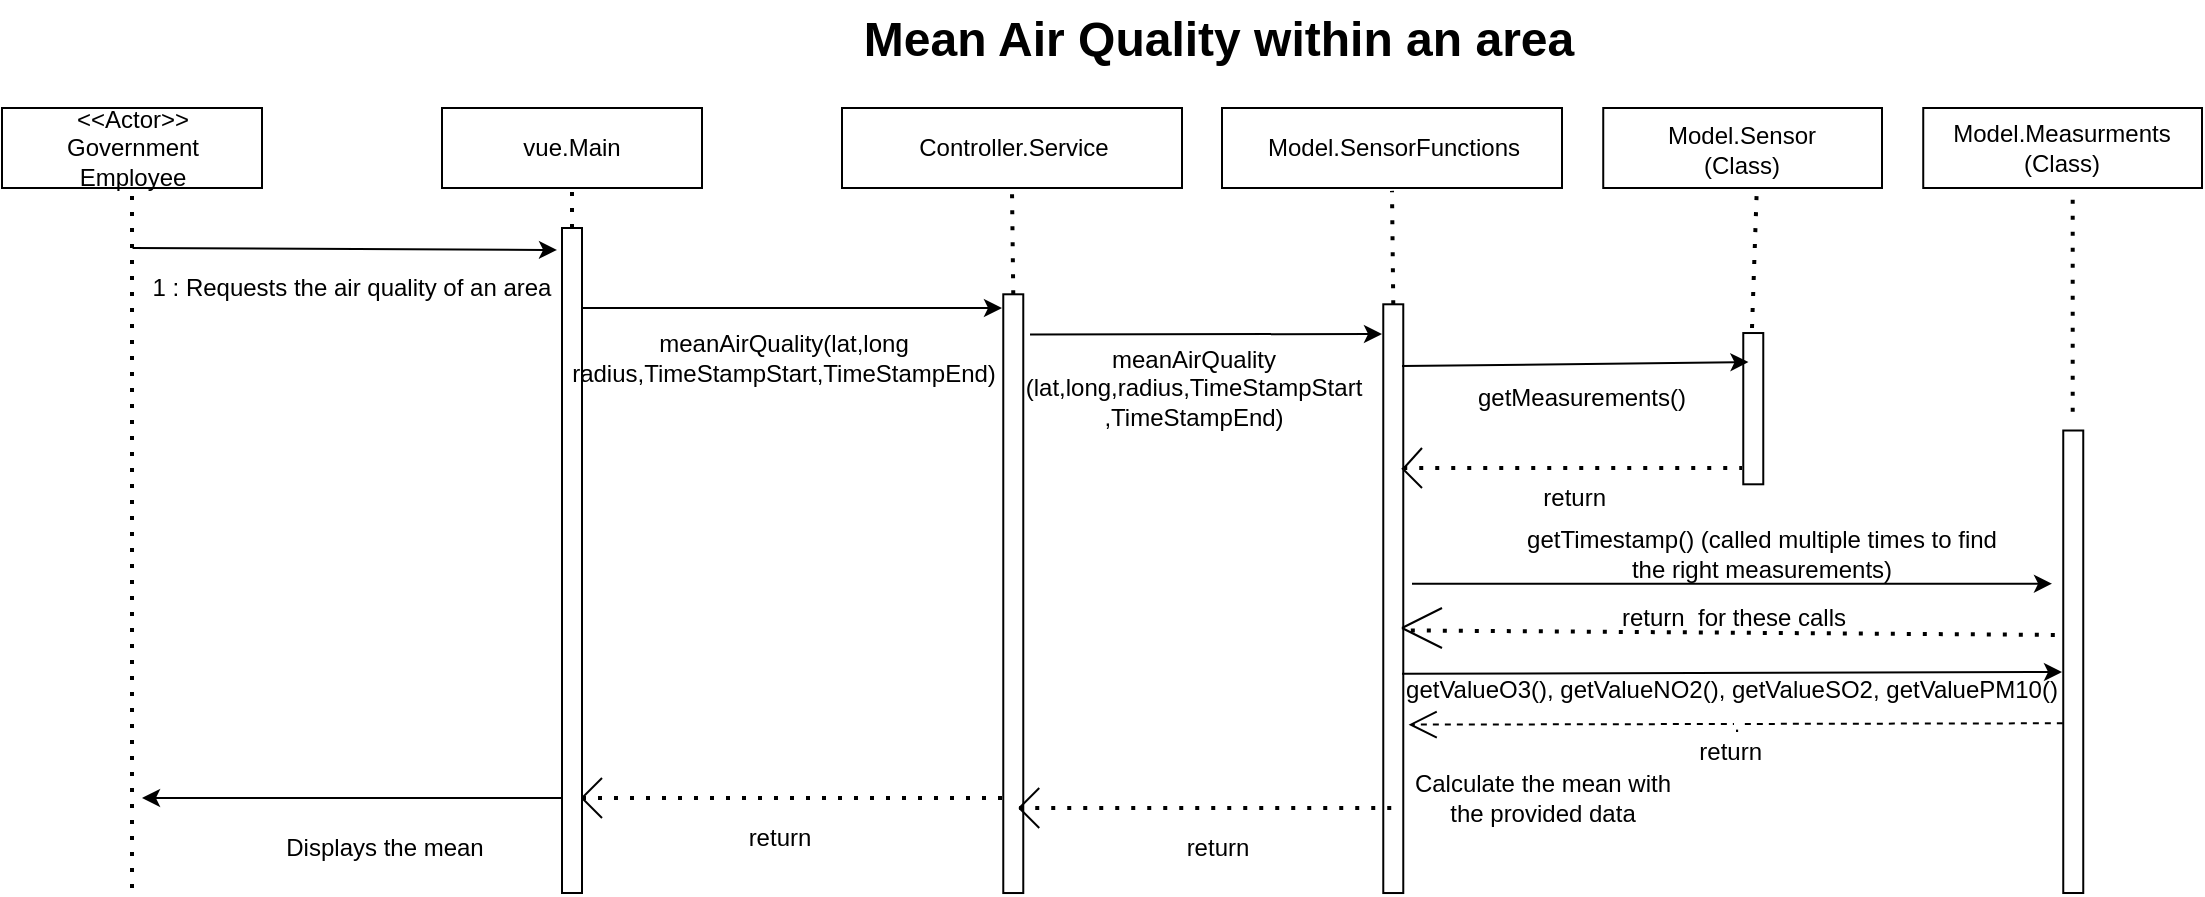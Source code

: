 <mxfile version="21.2.9" type="github">
  <diagram name="Page-1" id="upXswrnmB_EBBKfPLdJL">
    <mxGraphModel dx="1434" dy="796" grid="1" gridSize="10" guides="1" tooltips="1" connect="1" arrows="1" fold="1" page="1" pageScale="1" pageWidth="827" pageHeight="1169" math="0" shadow="0">
      <root>
        <mxCell id="0" />
        <mxCell id="1" parent="0" />
        <mxCell id="uNAQz5ljaHoNYNFkJFMW-2" value="" style="rounded=0;whiteSpace=wrap;html=1;" parent="1" vertex="1">
          <mxGeometry x="250" y="80" width="130" height="40" as="geometry" />
        </mxCell>
        <mxCell id="uNAQz5ljaHoNYNFkJFMW-3" value="vue.Main" style="text;html=1;strokeColor=none;fillColor=none;align=center;verticalAlign=middle;whiteSpace=wrap;rounded=0;" parent="1" vertex="1">
          <mxGeometry x="285" y="85" width="60" height="30" as="geometry" />
        </mxCell>
        <mxCell id="uNAQz5ljaHoNYNFkJFMW-4" value="" style="rounded=0;whiteSpace=wrap;html=1;" parent="1" vertex="1">
          <mxGeometry x="30" y="80" width="130" height="40" as="geometry" />
        </mxCell>
        <mxCell id="uNAQz5ljaHoNYNFkJFMW-5" value="&amp;lt;&amp;lt;Actor&amp;gt;&amp;gt;&lt;br&gt;Government Employee" style="text;html=1;strokeColor=none;fillColor=none;align=center;verticalAlign=middle;whiteSpace=wrap;rounded=0;" parent="1" vertex="1">
          <mxGeometry x="57.5" y="85" width="75" height="30" as="geometry" />
        </mxCell>
        <mxCell id="uNAQz5ljaHoNYNFkJFMW-6" value="" style="endArrow=classic;html=1;rounded=0;entryX=0.967;entryY=-0.25;entryDx=0;entryDy=0;entryPerimeter=0;exitX=0.024;exitY=0;exitDx=0;exitDy=0;exitPerimeter=0;" parent="1" target="uNAQz5ljaHoNYNFkJFMW-35" edge="1">
          <mxGeometry width="50" height="50" relative="1" as="geometry">
            <mxPoint x="95.28" y="150" as="sourcePoint" />
            <mxPoint x="230" y="150" as="targetPoint" />
          </mxGeometry>
        </mxCell>
        <mxCell id="uNAQz5ljaHoNYNFkJFMW-35" value="" style="rounded=0;whiteSpace=wrap;html=1;rotation=-90;" parent="1" vertex="1">
          <mxGeometry x="148.75" y="301.25" width="332.5" height="10" as="geometry" />
        </mxCell>
        <mxCell id="uNAQz5ljaHoNYNFkJFMW-50" value="" style="endArrow=classic;html=1;rounded=0;" parent="1" edge="1">
          <mxGeometry width="50" height="50" relative="1" as="geometry">
            <mxPoint x="320" y="180" as="sourcePoint" />
            <mxPoint x="530" y="180" as="targetPoint" />
          </mxGeometry>
        </mxCell>
        <mxCell id="uNAQz5ljaHoNYNFkJFMW-51" value="meanAirQuality(lat,long&lt;br&gt;radius,TimeStampStart,TimeStampEnd)" style="text;html=1;strokeColor=none;fillColor=none;align=center;verticalAlign=middle;whiteSpace=wrap;rounded=0;" parent="1" vertex="1">
          <mxGeometry x="390.63" y="190" width="60" height="30" as="geometry" />
        </mxCell>
        <mxCell id="uNAQz5ljaHoNYNFkJFMW-96" value="" style="endArrow=none;dashed=1;html=1;dashPattern=1 3;strokeWidth=2;rounded=0;" parent="1" edge="1">
          <mxGeometry width="50" height="50" relative="1" as="geometry">
            <mxPoint x="320" y="425" as="sourcePoint" />
            <mxPoint x="530" y="425" as="targetPoint" />
          </mxGeometry>
        </mxCell>
        <mxCell id="uNAQz5ljaHoNYNFkJFMW-97" value="" style="endArrow=none;html=1;rounded=0;" parent="1" edge="1">
          <mxGeometry width="50" height="50" relative="1" as="geometry">
            <mxPoint x="320" y="425" as="sourcePoint" />
            <mxPoint x="330" y="415" as="targetPoint" />
          </mxGeometry>
        </mxCell>
        <mxCell id="uNAQz5ljaHoNYNFkJFMW-98" value="" style="endArrow=none;html=1;rounded=0;" parent="1" edge="1">
          <mxGeometry width="50" height="50" relative="1" as="geometry">
            <mxPoint x="320" y="425" as="sourcePoint" />
            <mxPoint x="330" y="435" as="targetPoint" />
            <Array as="points">
              <mxPoint x="330" y="435" />
            </Array>
          </mxGeometry>
        </mxCell>
        <mxCell id="uNAQz5ljaHoNYNFkJFMW-99" value="return" style="text;html=1;strokeColor=none;fillColor=none;align=center;verticalAlign=middle;whiteSpace=wrap;rounded=0;" parent="1" vertex="1">
          <mxGeometry x="389" y="430" width="60" height="30" as="geometry" />
        </mxCell>
        <mxCell id="uNAQz5ljaHoNYNFkJFMW-100" value="" style="endArrow=classic;html=1;rounded=0;exitX=0.459;exitY=-0.383;exitDx=0;exitDy=0;exitPerimeter=0;" parent="1" edge="1">
          <mxGeometry width="50" height="50" relative="1" as="geometry">
            <mxPoint x="310" y="425" as="sourcePoint" />
            <mxPoint x="100" y="425" as="targetPoint" />
          </mxGeometry>
        </mxCell>
        <mxCell id="uNAQz5ljaHoNYNFkJFMW-101" value="Displays the mean" style="text;html=1;strokeColor=none;fillColor=none;align=center;verticalAlign=middle;whiteSpace=wrap;rounded=0;" parent="1" vertex="1">
          <mxGeometry x="159" y="435" width="125" height="30" as="geometry" />
        </mxCell>
        <mxCell id="uNAQz5ljaHoNYNFkJFMW-102" value="" style="endArrow=none;dashed=1;html=1;dashPattern=1 3;strokeWidth=2;rounded=0;entryX=0.5;entryY=1;entryDx=0;entryDy=0;" parent="1" target="uNAQz5ljaHoNYNFkJFMW-4" edge="1">
          <mxGeometry width="50" height="50" relative="1" as="geometry">
            <mxPoint x="95" y="470" as="sourcePoint" />
            <mxPoint x="100" y="130" as="targetPoint" />
          </mxGeometry>
        </mxCell>
        <mxCell id="uNAQz5ljaHoNYNFkJFMW-104" value="1 : Requests the air quality of an area" style="text;html=1;strokeColor=none;fillColor=none;align=center;verticalAlign=middle;whiteSpace=wrap;rounded=0;" parent="1" vertex="1">
          <mxGeometry x="95" y="155" width="220" height="30" as="geometry" />
        </mxCell>
        <mxCell id="uNAQz5ljaHoNYNFkJFMW-105" value="" style="endArrow=none;dashed=1;html=1;dashPattern=1 3;strokeWidth=2;rounded=0;entryX=0.5;entryY=1;entryDx=0;entryDy=0;exitX=1;exitY=0.5;exitDx=0;exitDy=0;" parent="1" source="uNAQz5ljaHoNYNFkJFMW-35" target="uNAQz5ljaHoNYNFkJFMW-2" edge="1">
          <mxGeometry width="50" height="50" relative="1" as="geometry">
            <mxPoint x="240" y="180" as="sourcePoint" />
            <mxPoint x="290" y="130" as="targetPoint" />
          </mxGeometry>
        </mxCell>
        <mxCell id="fpZSIVspdWtarArvt9D1-21" value="" style="rounded=0;whiteSpace=wrap;html=1;" parent="1" vertex="1">
          <mxGeometry x="450" y="80" width="170" height="40" as="geometry" />
        </mxCell>
        <mxCell id="fpZSIVspdWtarArvt9D1-22" value="Controller.Service" style="text;html=1;strokeColor=none;fillColor=none;align=center;verticalAlign=middle;whiteSpace=wrap;rounded=0;" parent="1" vertex="1">
          <mxGeometry x="505.62" y="85" width="60" height="30" as="geometry" />
        </mxCell>
        <mxCell id="fpZSIVspdWtarArvt9D1-23" value="" style="rounded=0;whiteSpace=wrap;html=1;rotation=-90;" parent="1" vertex="1">
          <mxGeometry x="385.95" y="317.83" width="299.37" height="10" as="geometry" />
        </mxCell>
        <mxCell id="fpZSIVspdWtarArvt9D1-24" value="" style="endArrow=none;dashed=1;html=1;dashPattern=1 3;strokeWidth=2;rounded=0;exitX=1;exitY=0.5;exitDx=0;exitDy=0;entryX=0.5;entryY=1.036;entryDx=0;entryDy=0;entryPerimeter=0;" parent="1" source="fpZSIVspdWtarArvt9D1-23" target="fpZSIVspdWtarArvt9D1-21" edge="1">
          <mxGeometry width="50" height="50" relative="1" as="geometry">
            <mxPoint x="530.62" y="140" as="sourcePoint" />
            <mxPoint x="580.62" y="90" as="targetPoint" />
          </mxGeometry>
        </mxCell>
        <mxCell id="fpZSIVspdWtarArvt9D1-25" value="" style="rounded=0;whiteSpace=wrap;html=1;" parent="1" vertex="1">
          <mxGeometry x="640" y="80" width="170" height="40" as="geometry" />
        </mxCell>
        <mxCell id="fpZSIVspdWtarArvt9D1-26" value="Model.SensorFunctions" style="text;html=1;strokeColor=none;fillColor=none;align=center;verticalAlign=middle;whiteSpace=wrap;rounded=0;" parent="1" vertex="1">
          <mxGeometry x="695.62" y="85" width="60" height="30" as="geometry" />
        </mxCell>
        <mxCell id="fpZSIVspdWtarArvt9D1-29" value="" style="rounded=0;whiteSpace=wrap;html=1;rotation=-90;" parent="1" vertex="1">
          <mxGeometry x="578.45" y="320.33" width="294.37" height="10" as="geometry" />
        </mxCell>
        <mxCell id="fpZSIVspdWtarArvt9D1-37" value="Calculate the mean with the provided data" style="text;html=1;strokeColor=none;fillColor=none;align=center;verticalAlign=middle;whiteSpace=wrap;rounded=0;" parent="1" vertex="1">
          <mxGeometry x="732.82" y="410" width="135" height="30" as="geometry" />
        </mxCell>
        <mxCell id="fpZSIVspdWtarArvt9D1-39" value="" style="endArrow=none;dashed=1;html=1;dashPattern=1 3;strokeWidth=2;rounded=0;exitX=1;exitY=0.5;exitDx=0;exitDy=0;entryX=0.5;entryY=1.036;entryDx=0;entryDy=0;entryPerimeter=0;" parent="1" source="fpZSIVspdWtarArvt9D1-29" target="fpZSIVspdWtarArvt9D1-25" edge="1">
          <mxGeometry width="50" height="50" relative="1" as="geometry">
            <mxPoint x="720.62" y="140" as="sourcePoint" />
            <mxPoint x="770.62" y="90" as="targetPoint" />
          </mxGeometry>
        </mxCell>
        <mxCell id="fpZSIVspdWtarArvt9D1-44" value="" style="endArrow=classic;html=1;rounded=0;exitX=0.933;exitY=1.337;exitDx=0;exitDy=0;exitPerimeter=0;" parent="1" source="fpZSIVspdWtarArvt9D1-23" edge="1">
          <mxGeometry width="50" height="50" relative="1" as="geometry">
            <mxPoint x="560" y="262.75" as="sourcePoint" />
            <mxPoint x="720" y="193" as="targetPoint" />
          </mxGeometry>
        </mxCell>
        <mxCell id="fpZSIVspdWtarArvt9D1-45" value="meanAirQuality&lt;br&gt;(lat,long,radius,TimeStampStart&lt;br&gt;,TimeStampEnd)" style="text;html=1;strokeColor=none;fillColor=none;align=center;verticalAlign=middle;whiteSpace=wrap;rounded=0;" parent="1" vertex="1">
          <mxGeometry x="555.62" y="205.33" width="140" height="30" as="geometry" />
        </mxCell>
        <mxCell id="fpZSIVspdWtarArvt9D1-48" value="" style="endArrow=none;dashed=1;html=1;dashPattern=1 3;strokeWidth=2;rounded=0;entryX=0.5;entryY=0;entryDx=0;entryDy=0;" parent="1" edge="1">
          <mxGeometry width="50" height="50" relative="1" as="geometry">
            <mxPoint x="538.62" y="430" as="sourcePoint" />
            <mxPoint x="727.5" y="430" as="targetPoint" />
          </mxGeometry>
        </mxCell>
        <mxCell id="fpZSIVspdWtarArvt9D1-49" value="" style="endArrow=none;html=1;rounded=0;" parent="1" edge="1">
          <mxGeometry width="50" height="50" relative="1" as="geometry">
            <mxPoint x="538.62" y="430" as="sourcePoint" />
            <mxPoint x="548.62" y="420" as="targetPoint" />
          </mxGeometry>
        </mxCell>
        <mxCell id="fpZSIVspdWtarArvt9D1-50" value="" style="endArrow=none;html=1;rounded=0;" parent="1" edge="1">
          <mxGeometry width="50" height="50" relative="1" as="geometry">
            <mxPoint x="538.62" y="430" as="sourcePoint" />
            <mxPoint x="548.62" y="440" as="targetPoint" />
            <Array as="points">
              <mxPoint x="548.62" y="440" />
            </Array>
          </mxGeometry>
        </mxCell>
        <mxCell id="fpZSIVspdWtarArvt9D1-51" value="return" style="text;html=1;strokeColor=none;fillColor=none;align=center;verticalAlign=middle;whiteSpace=wrap;rounded=0;" parent="1" vertex="1">
          <mxGeometry x="607.62" y="435" width="60" height="30" as="geometry" />
        </mxCell>
        <mxCell id="fpZSIVspdWtarArvt9D1-52" value="" style="rounded=0;whiteSpace=wrap;html=1;rotation=-90;" parent="1" vertex="1">
          <mxGeometry x="867.82" y="225.33" width="75.63" height="10" as="geometry" />
        </mxCell>
        <mxCell id="fpZSIVspdWtarArvt9D1-53" value="" style="endArrow=none;dashed=1;html=1;dashPattern=1 3;strokeWidth=2;rounded=0;entryX=0.551;entryY=0.997;entryDx=0;entryDy=0;entryPerimeter=0;" parent="1" target="fpZSIVspdWtarArvt9D1-54" edge="1">
          <mxGeometry width="50" height="50" relative="1" as="geometry">
            <mxPoint x="905" y="190" as="sourcePoint" />
            <mxPoint x="905.35" y="111.88" as="targetPoint" />
          </mxGeometry>
        </mxCell>
        <mxCell id="fpZSIVspdWtarArvt9D1-54" value="" style="rounded=0;whiteSpace=wrap;html=1;" parent="1" vertex="1">
          <mxGeometry x="830.62" y="80" width="139.38" height="40" as="geometry" />
        </mxCell>
        <mxCell id="fpZSIVspdWtarArvt9D1-55" value="Model.Sensor&lt;br&gt;(Class)" style="text;html=1;strokeColor=none;fillColor=none;align=center;verticalAlign=middle;whiteSpace=wrap;rounded=0;" parent="1" vertex="1">
          <mxGeometry x="870" y="85" width="60.31" height="32.5" as="geometry" />
        </mxCell>
        <mxCell id="fpZSIVspdWtarArvt9D1-56" value="" style="endArrow=classic;html=1;rounded=0;exitX=0.895;exitY=0.937;exitDx=0;exitDy=0;exitPerimeter=0;entryX=0.808;entryY=0.259;entryDx=0;entryDy=0;entryPerimeter=0;" parent="1" source="fpZSIVspdWtarArvt9D1-29" target="fpZSIVspdWtarArvt9D1-52" edge="1">
          <mxGeometry width="50" height="50" relative="1" as="geometry">
            <mxPoint x="742" y="307.12" as="sourcePoint" />
            <mxPoint x="900" y="308.12" as="targetPoint" />
          </mxGeometry>
        </mxCell>
        <mxCell id="fpZSIVspdWtarArvt9D1-57" value="getMeasurements()" style="text;html=1;strokeColor=none;fillColor=none;align=center;verticalAlign=middle;whiteSpace=wrap;rounded=0;" parent="1" vertex="1">
          <mxGeometry x="755" y="210" width="130" height="30" as="geometry" />
        </mxCell>
        <mxCell id="fpZSIVspdWtarArvt9D1-60" value="" style="rounded=0;whiteSpace=wrap;html=1;rotation=-90;" parent="1" vertex="1">
          <mxGeometry x="950" y="351.88" width="231.25" height="10" as="geometry" />
        </mxCell>
        <mxCell id="fpZSIVspdWtarArvt9D1-61" value="" style="endArrow=none;dashed=1;html=1;dashPattern=1 3;strokeWidth=2;rounded=0;" parent="1" edge="1">
          <mxGeometry width="50" height="50" relative="1" as="geometry">
            <mxPoint x="1065.35" y="231.88" as="sourcePoint" />
            <mxPoint x="1065.35" y="111.88" as="targetPoint" />
          </mxGeometry>
        </mxCell>
        <mxCell id="fpZSIVspdWtarArvt9D1-62" value="" style="rounded=0;whiteSpace=wrap;html=1;" parent="1" vertex="1">
          <mxGeometry x="990.62" y="80" width="139.38" height="40" as="geometry" />
        </mxCell>
        <mxCell id="fpZSIVspdWtarArvt9D1-63" value="Model.Measurments&lt;br&gt;(Class)&lt;br&gt;" style="text;html=1;strokeColor=none;fillColor=none;align=center;verticalAlign=middle;whiteSpace=wrap;rounded=0;" parent="1" vertex="1">
          <mxGeometry x="1030.31" y="85" width="60" height="30" as="geometry" />
        </mxCell>
        <mxCell id="fpZSIVspdWtarArvt9D1-64" value="" style="endArrow=none;dashed=1;html=1;dashPattern=1 3;strokeWidth=2;rounded=0;" parent="1" edge="1">
          <mxGeometry width="50" height="50" relative="1" as="geometry">
            <mxPoint x="730.62" y="260" as="sourcePoint" />
            <mxPoint x="900" y="260" as="targetPoint" />
          </mxGeometry>
        </mxCell>
        <mxCell id="fpZSIVspdWtarArvt9D1-65" value="" style="endArrow=none;html=1;rounded=0;exitX=0.722;exitY=1.036;exitDx=0;exitDy=0;exitPerimeter=0;" parent="1" source="fpZSIVspdWtarArvt9D1-29" edge="1">
          <mxGeometry width="50" height="50" relative="1" as="geometry">
            <mxPoint x="730.62" y="370" as="sourcePoint" />
            <mxPoint x="740" y="250" as="targetPoint" />
          </mxGeometry>
        </mxCell>
        <mxCell id="fpZSIVspdWtarArvt9D1-66" value="" style="endArrow=none;html=1;rounded=0;" parent="1" edge="1">
          <mxGeometry width="50" height="50" relative="1" as="geometry">
            <mxPoint x="730" y="260" as="sourcePoint" />
            <mxPoint x="740" y="270" as="targetPoint" />
            <Array as="points" />
          </mxGeometry>
        </mxCell>
        <mxCell id="fpZSIVspdWtarArvt9D1-71" value="return&amp;nbsp;" style="text;html=1;strokeColor=none;fillColor=none;align=center;verticalAlign=middle;whiteSpace=wrap;rounded=0;" parent="1" vertex="1">
          <mxGeometry x="860.62" y="387" width="70" height="30" as="geometry" />
        </mxCell>
        <mxCell id="BrdfvueKWf5n-RZxys98-1" value="return&amp;nbsp;" style="text;html=1;strokeColor=none;fillColor=none;align=center;verticalAlign=middle;whiteSpace=wrap;rounded=0;" parent="1" vertex="1">
          <mxGeometry x="782.5" y="260" width="70" height="30" as="geometry" />
        </mxCell>
        <mxCell id="BrdfvueKWf5n-RZxys98-6" value="getTimestamp() (called multiple times to find the right measurements)" style="text;html=1;strokeColor=none;fillColor=none;align=center;verticalAlign=middle;whiteSpace=wrap;rounded=0;" parent="1" vertex="1">
          <mxGeometry x="790.31" y="287.83" width="240" height="30" as="geometry" />
        </mxCell>
        <mxCell id="BrdfvueKWf5n-RZxys98-7" value="" style="endArrow=classic;html=1;rounded=0;" parent="1" edge="1">
          <mxGeometry width="50" height="50" relative="1" as="geometry">
            <mxPoint x="735" y="317.83" as="sourcePoint" />
            <mxPoint x="1055" y="317.83" as="targetPoint" />
          </mxGeometry>
        </mxCell>
        <mxCell id="BrdfvueKWf5n-RZxys98-10" value="" style="endArrow=none;dashed=1;html=1;dashPattern=1 3;strokeWidth=2;rounded=0;exitX=0.446;exitY=1.378;exitDx=0;exitDy=0;exitPerimeter=0;entryX=0.558;entryY=-0.207;entryDx=0;entryDy=0;entryPerimeter=0;" parent="1" source="fpZSIVspdWtarArvt9D1-29" target="fpZSIVspdWtarArvt9D1-60" edge="1">
          <mxGeometry width="50" height="50" relative="1" as="geometry">
            <mxPoint x="661" y="490" as="sourcePoint" />
            <mxPoint x="980" y="490" as="targetPoint" />
            <Array as="points" />
          </mxGeometry>
        </mxCell>
        <mxCell id="BrdfvueKWf5n-RZxys98-11" value="return&amp;nbsp; for these calls" style="text;html=1;strokeColor=none;fillColor=none;align=center;verticalAlign=middle;whiteSpace=wrap;rounded=0;" parent="1" vertex="1">
          <mxGeometry x="830.62" y="320.33" width="130" height="30" as="geometry" />
        </mxCell>
        <mxCell id="BrdfvueKWf5n-RZxys98-13" value="" style="endArrow=none;html=1;rounded=0;" parent="1" edge="1">
          <mxGeometry width="50" height="50" relative="1" as="geometry">
            <mxPoint x="730" y="340" as="sourcePoint" />
            <mxPoint x="750" y="330" as="targetPoint" />
          </mxGeometry>
        </mxCell>
        <mxCell id="BrdfvueKWf5n-RZxys98-14" value="" style="endArrow=none;html=1;rounded=0;" parent="1" edge="1">
          <mxGeometry width="50" height="50" relative="1" as="geometry">
            <mxPoint x="730" y="340" as="sourcePoint" />
            <mxPoint x="750" y="350" as="targetPoint" />
          </mxGeometry>
        </mxCell>
        <mxCell id="BrdfvueKWf5n-RZxys98-15" value="" style="endArrow=classic;html=1;rounded=0;" parent="1" edge="1">
          <mxGeometry width="50" height="50" relative="1" as="geometry">
            <mxPoint x="730" y="362.88" as="sourcePoint" />
            <mxPoint x="1060" y="362" as="targetPoint" />
          </mxGeometry>
        </mxCell>
        <mxCell id="BrdfvueKWf5n-RZxys98-16" value="&lt;div&gt;getValueO3(), getValueNO2(), getValueSO2, getValuePM10()&lt;br&gt;&lt;/div&gt;" style="text;html=1;strokeColor=none;fillColor=none;align=center;verticalAlign=middle;whiteSpace=wrap;rounded=0;" parent="1" vertex="1">
          <mxGeometry x="730" y="356" width="330" height="30" as="geometry" />
        </mxCell>
        <mxCell id="BrdfvueKWf5n-RZxys98-19" value="." style="endArrow=open;endSize=12;dashed=1;html=1;rounded=0;entryX=0.286;entryY=1.265;entryDx=0;entryDy=0;entryPerimeter=0;exitX=0.367;exitY=-0.02;exitDx=0;exitDy=0;exitPerimeter=0;" parent="1" source="fpZSIVspdWtarArvt9D1-60" target="fpZSIVspdWtarArvt9D1-29" edge="1">
          <mxGeometry width="160" relative="1" as="geometry">
            <mxPoint x="690" y="370" as="sourcePoint" />
            <mxPoint x="590" y="370" as="targetPoint" />
          </mxGeometry>
        </mxCell>
        <mxCell id="6_7mXPzkADa1COoJqupQ-1" value="Mean Air Quality within an area" style="text;strokeColor=none;fillColor=none;html=1;fontSize=24;fontStyle=1;verticalAlign=middle;align=center;" vertex="1" parent="1">
          <mxGeometry x="587.62" y="26" width="100" height="40" as="geometry" />
        </mxCell>
      </root>
    </mxGraphModel>
  </diagram>
</mxfile>
